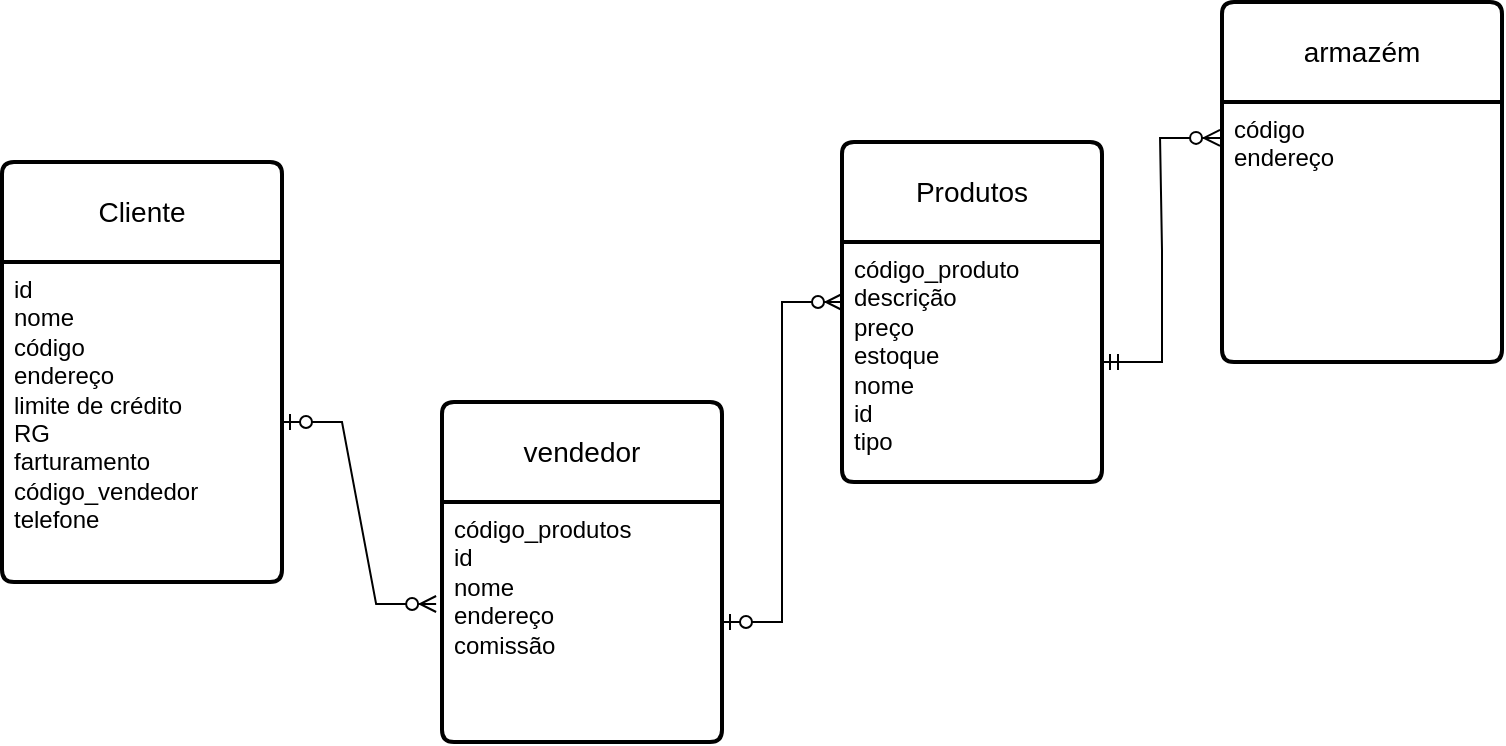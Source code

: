 <mxfile version="22.0.6" type="github">
  <diagram name="Página-1" id="XBy2-2OZxQjgucZR3S9d">
    <mxGraphModel dx="1434" dy="1887" grid="1" gridSize="10" guides="1" tooltips="1" connect="1" arrows="1" fold="1" page="1" pageScale="1" pageWidth="827" pageHeight="1169" math="0" shadow="0">
      <root>
        <mxCell id="0" />
        <mxCell id="1" parent="0" />
        <mxCell id="DscSACYJY0Y8CuKiJLWt-1" value="vendedor" style="swimlane;childLayout=stackLayout;horizontal=1;startSize=50;horizontalStack=0;rounded=1;fontSize=14;fontStyle=0;strokeWidth=2;resizeParent=0;resizeLast=1;shadow=0;dashed=0;align=center;arcSize=4;whiteSpace=wrap;html=1;" parent="1" vertex="1">
          <mxGeometry x="490" y="-50" width="140" height="170" as="geometry" />
        </mxCell>
        <mxCell id="DscSACYJY0Y8CuKiJLWt-2" value="&lt;div&gt;código_produtos&lt;/div&gt;&lt;div&gt;id&lt;/div&gt;&lt;div&gt;nome&lt;br&gt;&lt;/div&gt;&lt;div&gt;endereço&lt;/div&gt;&lt;div&gt;comissão&lt;br&gt;&lt;/div&gt;&lt;div&gt;&lt;br&gt;&lt;/div&gt;&lt;div&gt;&lt;br&gt;&lt;/div&gt;" style="align=left;strokeColor=none;fillColor=none;spacingLeft=4;fontSize=12;verticalAlign=top;resizable=0;rotatable=0;part=1;html=1;" parent="DscSACYJY0Y8CuKiJLWt-1" vertex="1">
          <mxGeometry y="50" width="140" height="120" as="geometry" />
        </mxCell>
        <mxCell id="DscSACYJY0Y8CuKiJLWt-7" value="Produtos" style="swimlane;childLayout=stackLayout;horizontal=1;startSize=50;horizontalStack=0;rounded=1;fontSize=14;fontStyle=0;strokeWidth=2;resizeParent=0;resizeLast=1;shadow=0;dashed=0;align=center;arcSize=4;whiteSpace=wrap;html=1;" parent="1" vertex="1">
          <mxGeometry x="690" y="-180" width="130" height="170" as="geometry" />
        </mxCell>
        <mxCell id="DscSACYJY0Y8CuKiJLWt-8" value="&lt;div&gt;código_produto&lt;/div&gt;&lt;div&gt;descrição&lt;/div&gt;&lt;div&gt;preço&lt;/div&gt;&lt;div&gt;estoque &lt;br&gt;&lt;/div&gt;&lt;div&gt;nome&lt;/div&gt;&lt;div&gt;id&lt;br&gt;&lt;/div&gt;&lt;div&gt;tipo&lt;br&gt;&lt;/div&gt;" style="align=left;strokeColor=none;fillColor=none;spacingLeft=4;fontSize=12;verticalAlign=top;resizable=0;rotatable=0;part=1;html=1;" parent="DscSACYJY0Y8CuKiJLWt-7" vertex="1">
          <mxGeometry y="50" width="130" height="120" as="geometry" />
        </mxCell>
        <mxCell id="DscSACYJY0Y8CuKiJLWt-11" value="armazém" style="swimlane;childLayout=stackLayout;horizontal=1;startSize=50;horizontalStack=0;rounded=1;fontSize=14;fontStyle=0;strokeWidth=2;resizeParent=0;resizeLast=1;shadow=0;dashed=0;align=center;arcSize=4;whiteSpace=wrap;html=1;" parent="1" vertex="1">
          <mxGeometry x="880" y="-250" width="140" height="180" as="geometry" />
        </mxCell>
        <mxCell id="DscSACYJY0Y8CuKiJLWt-12" value="código&lt;br&gt;endereço" style="align=left;strokeColor=none;fillColor=none;spacingLeft=4;fontSize=12;verticalAlign=top;resizable=0;rotatable=0;part=1;html=1;" parent="DscSACYJY0Y8CuKiJLWt-11" vertex="1">
          <mxGeometry y="50" width="140" height="130" as="geometry" />
        </mxCell>
        <mxCell id="DscSACYJY0Y8CuKiJLWt-16" value="Cliente" style="swimlane;childLayout=stackLayout;horizontal=1;startSize=50;horizontalStack=0;rounded=1;fontSize=14;fontStyle=0;strokeWidth=2;resizeParent=0;resizeLast=1;shadow=0;dashed=0;align=center;arcSize=4;whiteSpace=wrap;html=1;" parent="1" vertex="1">
          <mxGeometry x="270" y="-170" width="140" height="210" as="geometry">
            <mxRectangle x="260" y="-140" width="80" height="50" as="alternateBounds" />
          </mxGeometry>
        </mxCell>
        <mxCell id="DscSACYJY0Y8CuKiJLWt-17" value="&lt;div&gt;id&lt;/div&gt;&lt;div&gt;nome&lt;br&gt;&lt;/div&gt;&lt;div&gt;código&lt;/div&gt;&lt;div&gt;endereço&lt;/div&gt;&lt;div&gt;limite de crédito&lt;/div&gt;&lt;div&gt;RG&lt;/div&gt;&lt;div&gt;farturamento&lt;/div&gt;&lt;div&gt;código_vendedor&lt;/div&gt;&lt;div&gt;telefone&lt;br&gt;&lt;/div&gt;" style="align=left;strokeColor=none;fillColor=none;spacingLeft=4;fontSize=12;verticalAlign=top;resizable=0;rotatable=0;part=1;html=1;" parent="DscSACYJY0Y8CuKiJLWt-16" vertex="1">
          <mxGeometry y="50" width="140" height="160" as="geometry" />
        </mxCell>
        <mxCell id="XWRKT1XRCBcXG8TFmJP9-53" value="" style="edgeStyle=entityRelationEdgeStyle;fontSize=12;html=1;endArrow=ERzeroToMany;startArrow=ERzeroToOne;rounded=0;entryX=-0.021;entryY=0.425;entryDx=0;entryDy=0;entryPerimeter=0;exitX=1;exitY=0.5;exitDx=0;exitDy=0;" edge="1" parent="1" source="DscSACYJY0Y8CuKiJLWt-17" target="DscSACYJY0Y8CuKiJLWt-2">
          <mxGeometry width="100" height="100" relative="1" as="geometry">
            <mxPoint x="390" y="-60" as="sourcePoint" />
            <mxPoint x="497.06" y="-170" as="targetPoint" />
          </mxGeometry>
        </mxCell>
        <mxCell id="XWRKT1XRCBcXG8TFmJP9-54" value="" style="edgeStyle=entityRelationEdgeStyle;fontSize=12;html=1;endArrow=ERzeroToMany;startArrow=ERzeroToOne;rounded=0;entryX=0;entryY=0.25;entryDx=0;entryDy=0;exitX=1;exitY=0.5;exitDx=0;exitDy=0;" edge="1" parent="1" source="DscSACYJY0Y8CuKiJLWt-2" target="DscSACYJY0Y8CuKiJLWt-8">
          <mxGeometry width="100" height="100" relative="1" as="geometry">
            <mxPoint x="610" y="30" as="sourcePoint" />
            <mxPoint x="710" y="-70" as="targetPoint" />
          </mxGeometry>
        </mxCell>
        <mxCell id="XWRKT1XRCBcXG8TFmJP9-55" value="" style="edgeStyle=entityRelationEdgeStyle;fontSize=12;html=1;endArrow=ERzeroToMany;startArrow=ERmandOne;rounded=0;entryX=-0.007;entryY=0.138;entryDx=0;entryDy=0;entryPerimeter=0;exitX=1;exitY=0.5;exitDx=0;exitDy=0;" edge="1" parent="1" source="DscSACYJY0Y8CuKiJLWt-8" target="DscSACYJY0Y8CuKiJLWt-12">
          <mxGeometry width="100" height="100" relative="1" as="geometry">
            <mxPoint x="690" y="-60" as="sourcePoint" />
            <mxPoint x="790" y="-160" as="targetPoint" />
          </mxGeometry>
        </mxCell>
      </root>
    </mxGraphModel>
  </diagram>
</mxfile>
